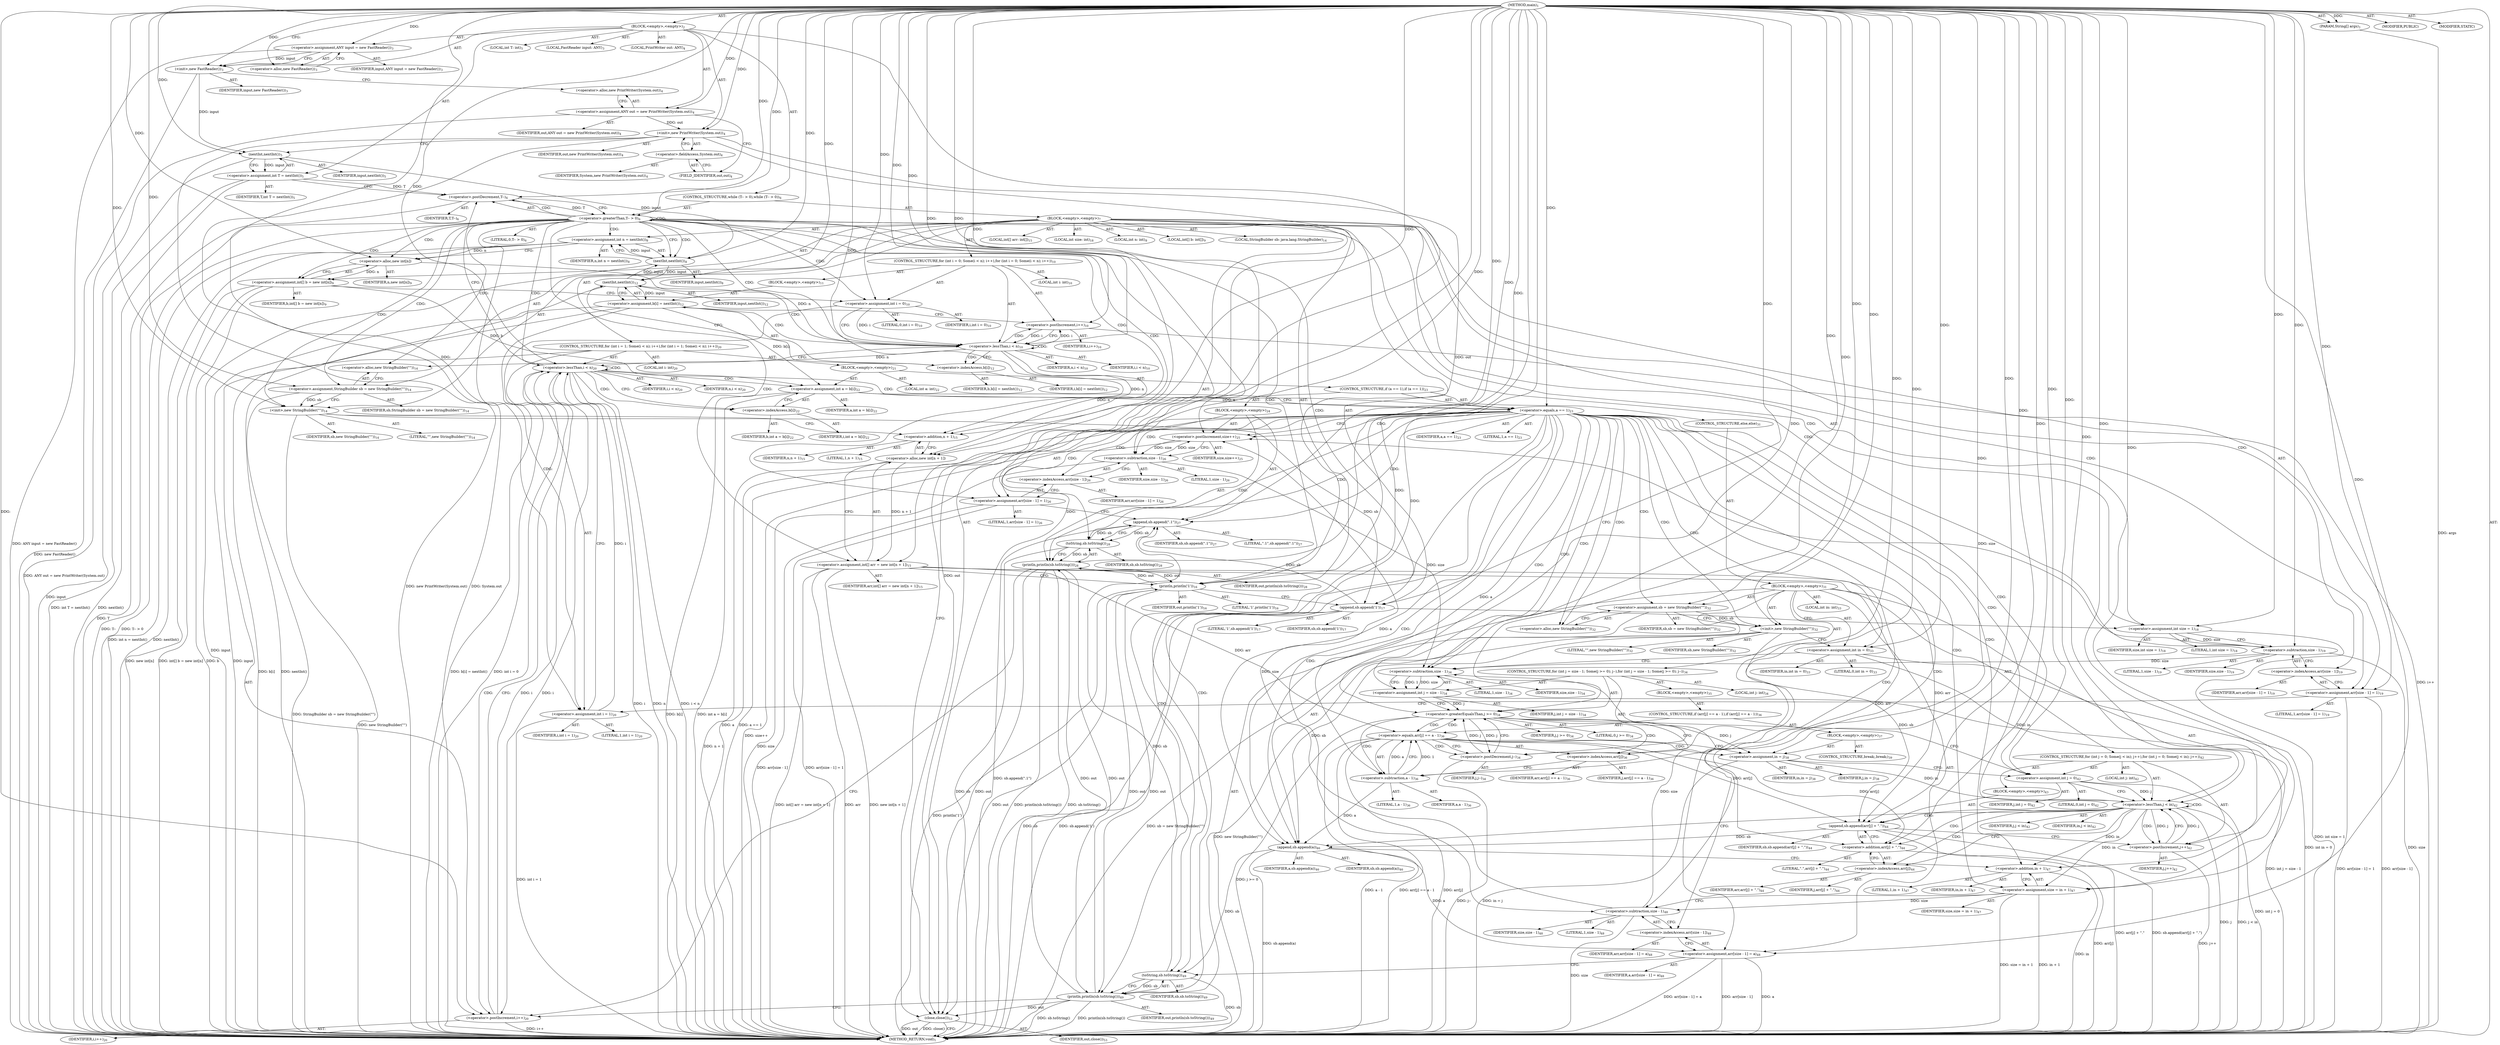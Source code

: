 digraph "main" {  
"24" [label = <(METHOD,main)<SUB>1</SUB>> ]
"25" [label = <(PARAM,String[] args)<SUB>1</SUB>> ]
"26" [label = <(BLOCK,&lt;empty&gt;,&lt;empty&gt;)<SUB>2</SUB>> ]
"4" [label = <(LOCAL,FastReader input: ANY)<SUB>3</SUB>> ]
"27" [label = <(&lt;operator&gt;.assignment,ANY input = new FastReader())<SUB>3</SUB>> ]
"28" [label = <(IDENTIFIER,input,ANY input = new FastReader())<SUB>3</SUB>> ]
"29" [label = <(&lt;operator&gt;.alloc,new FastReader())<SUB>3</SUB>> ]
"30" [label = <(&lt;init&gt;,new FastReader())<SUB>3</SUB>> ]
"3" [label = <(IDENTIFIER,input,new FastReader())<SUB>3</SUB>> ]
"6" [label = <(LOCAL,PrintWriter out: ANY)<SUB>4</SUB>> ]
"31" [label = <(&lt;operator&gt;.assignment,ANY out = new PrintWriter(System.out))<SUB>4</SUB>> ]
"32" [label = <(IDENTIFIER,out,ANY out = new PrintWriter(System.out))<SUB>4</SUB>> ]
"33" [label = <(&lt;operator&gt;.alloc,new PrintWriter(System.out))<SUB>4</SUB>> ]
"34" [label = <(&lt;init&gt;,new PrintWriter(System.out))<SUB>4</SUB>> ]
"5" [label = <(IDENTIFIER,out,new PrintWriter(System.out))<SUB>4</SUB>> ]
"35" [label = <(&lt;operator&gt;.fieldAccess,System.out)<SUB>4</SUB>> ]
"36" [label = <(IDENTIFIER,System,new PrintWriter(System.out))<SUB>4</SUB>> ]
"37" [label = <(FIELD_IDENTIFIER,out,out)<SUB>4</SUB>> ]
"38" [label = <(LOCAL,int T: int)<SUB>5</SUB>> ]
"39" [label = <(&lt;operator&gt;.assignment,int T = nextInt())<SUB>5</SUB>> ]
"40" [label = <(IDENTIFIER,T,int T = nextInt())<SUB>5</SUB>> ]
"41" [label = <(nextInt,nextInt())<SUB>5</SUB>> ]
"42" [label = <(IDENTIFIER,input,nextInt())<SUB>5</SUB>> ]
"43" [label = <(CONTROL_STRUCTURE,while (T-- &gt; 0),while (T-- &gt; 0))<SUB>6</SUB>> ]
"44" [label = <(&lt;operator&gt;.greaterThan,T-- &gt; 0)<SUB>6</SUB>> ]
"45" [label = <(&lt;operator&gt;.postDecrement,T--)<SUB>6</SUB>> ]
"46" [label = <(IDENTIFIER,T,T--)<SUB>6</SUB>> ]
"47" [label = <(LITERAL,0,T-- &gt; 0)<SUB>6</SUB>> ]
"48" [label = <(BLOCK,&lt;empty&gt;,&lt;empty&gt;)<SUB>7</SUB>> ]
"49" [label = <(LOCAL,int n: int)<SUB>8</SUB>> ]
"50" [label = <(&lt;operator&gt;.assignment,int n = nextInt())<SUB>8</SUB>> ]
"51" [label = <(IDENTIFIER,n,int n = nextInt())<SUB>8</SUB>> ]
"52" [label = <(nextInt,nextInt())<SUB>8</SUB>> ]
"53" [label = <(IDENTIFIER,input,nextInt())<SUB>8</SUB>> ]
"54" [label = <(LOCAL,int[] b: int[])<SUB>9</SUB>> ]
"55" [label = <(&lt;operator&gt;.assignment,int[] b = new int[n])<SUB>9</SUB>> ]
"56" [label = <(IDENTIFIER,b,int[] b = new int[n])<SUB>9</SUB>> ]
"57" [label = <(&lt;operator&gt;.alloc,new int[n])> ]
"58" [label = <(IDENTIFIER,n,new int[n])<SUB>9</SUB>> ]
"59" [label = <(CONTROL_STRUCTURE,for (int i = 0; Some(i &lt; n); i++),for (int i = 0; Some(i &lt; n); i++))<SUB>10</SUB>> ]
"60" [label = <(LOCAL,int i: int)<SUB>10</SUB>> ]
"61" [label = <(&lt;operator&gt;.assignment,int i = 0)<SUB>10</SUB>> ]
"62" [label = <(IDENTIFIER,i,int i = 0)<SUB>10</SUB>> ]
"63" [label = <(LITERAL,0,int i = 0)<SUB>10</SUB>> ]
"64" [label = <(&lt;operator&gt;.lessThan,i &lt; n)<SUB>10</SUB>> ]
"65" [label = <(IDENTIFIER,i,i &lt; n)<SUB>10</SUB>> ]
"66" [label = <(IDENTIFIER,n,i &lt; n)<SUB>10</SUB>> ]
"67" [label = <(&lt;operator&gt;.postIncrement,i++)<SUB>10</SUB>> ]
"68" [label = <(IDENTIFIER,i,i++)<SUB>10</SUB>> ]
"69" [label = <(BLOCK,&lt;empty&gt;,&lt;empty&gt;)<SUB>11</SUB>> ]
"70" [label = <(&lt;operator&gt;.assignment,b[i] = nextInt())<SUB>12</SUB>> ]
"71" [label = <(&lt;operator&gt;.indexAccess,b[i])<SUB>12</SUB>> ]
"72" [label = <(IDENTIFIER,b,b[i] = nextInt())<SUB>12</SUB>> ]
"73" [label = <(IDENTIFIER,i,b[i] = nextInt())<SUB>12</SUB>> ]
"74" [label = <(nextInt,nextInt())<SUB>12</SUB>> ]
"75" [label = <(IDENTIFIER,input,nextInt())<SUB>12</SUB>> ]
"8" [label = <(LOCAL,StringBuilder sb: java.lang.StringBuilder)<SUB>14</SUB>> ]
"76" [label = <(&lt;operator&gt;.assignment,StringBuilder sb = new StringBuilder(&quot;&quot;))<SUB>14</SUB>> ]
"77" [label = <(IDENTIFIER,sb,StringBuilder sb = new StringBuilder(&quot;&quot;))<SUB>14</SUB>> ]
"78" [label = <(&lt;operator&gt;.alloc,new StringBuilder(&quot;&quot;))<SUB>14</SUB>> ]
"79" [label = <(&lt;init&gt;,new StringBuilder(&quot;&quot;))<SUB>14</SUB>> ]
"7" [label = <(IDENTIFIER,sb,new StringBuilder(&quot;&quot;))<SUB>14</SUB>> ]
"80" [label = <(LITERAL,&quot;&quot;,new StringBuilder(&quot;&quot;))<SUB>14</SUB>> ]
"81" [label = <(LOCAL,int[] arr: int[])<SUB>15</SUB>> ]
"82" [label = <(&lt;operator&gt;.assignment,int[] arr = new int[n + 1])<SUB>15</SUB>> ]
"83" [label = <(IDENTIFIER,arr,int[] arr = new int[n + 1])<SUB>15</SUB>> ]
"84" [label = <(&lt;operator&gt;.alloc,new int[n + 1])> ]
"85" [label = <(&lt;operator&gt;.addition,n + 1)<SUB>15</SUB>> ]
"86" [label = <(IDENTIFIER,n,n + 1)<SUB>15</SUB>> ]
"87" [label = <(LITERAL,1,n + 1)<SUB>15</SUB>> ]
"88" [label = <(println,println('1'))<SUB>16</SUB>> ]
"89" [label = <(IDENTIFIER,out,println('1'))<SUB>16</SUB>> ]
"90" [label = <(LITERAL,'1',println('1'))<SUB>16</SUB>> ]
"91" [label = <(append,sb.append('1'))<SUB>17</SUB>> ]
"92" [label = <(IDENTIFIER,sb,sb.append('1'))<SUB>17</SUB>> ]
"93" [label = <(LITERAL,'1',sb.append('1'))<SUB>17</SUB>> ]
"94" [label = <(LOCAL,int size: int)<SUB>18</SUB>> ]
"95" [label = <(&lt;operator&gt;.assignment,int size = 1)<SUB>18</SUB>> ]
"96" [label = <(IDENTIFIER,size,int size = 1)<SUB>18</SUB>> ]
"97" [label = <(LITERAL,1,int size = 1)<SUB>18</SUB>> ]
"98" [label = <(&lt;operator&gt;.assignment,arr[size - 1] = 1)<SUB>19</SUB>> ]
"99" [label = <(&lt;operator&gt;.indexAccess,arr[size - 1])<SUB>19</SUB>> ]
"100" [label = <(IDENTIFIER,arr,arr[size - 1] = 1)<SUB>19</SUB>> ]
"101" [label = <(&lt;operator&gt;.subtraction,size - 1)<SUB>19</SUB>> ]
"102" [label = <(IDENTIFIER,size,size - 1)<SUB>19</SUB>> ]
"103" [label = <(LITERAL,1,size - 1)<SUB>19</SUB>> ]
"104" [label = <(LITERAL,1,arr[size - 1] = 1)<SUB>19</SUB>> ]
"105" [label = <(CONTROL_STRUCTURE,for (int i = 1; Some(i &lt; n); i++),for (int i = 1; Some(i &lt; n); i++))<SUB>20</SUB>> ]
"106" [label = <(LOCAL,int i: int)<SUB>20</SUB>> ]
"107" [label = <(&lt;operator&gt;.assignment,int i = 1)<SUB>20</SUB>> ]
"108" [label = <(IDENTIFIER,i,int i = 1)<SUB>20</SUB>> ]
"109" [label = <(LITERAL,1,int i = 1)<SUB>20</SUB>> ]
"110" [label = <(&lt;operator&gt;.lessThan,i &lt; n)<SUB>20</SUB>> ]
"111" [label = <(IDENTIFIER,i,i &lt; n)<SUB>20</SUB>> ]
"112" [label = <(IDENTIFIER,n,i &lt; n)<SUB>20</SUB>> ]
"113" [label = <(&lt;operator&gt;.postIncrement,i++)<SUB>20</SUB>> ]
"114" [label = <(IDENTIFIER,i,i++)<SUB>20</SUB>> ]
"115" [label = <(BLOCK,&lt;empty&gt;,&lt;empty&gt;)<SUB>21</SUB>> ]
"116" [label = <(LOCAL,int a: int)<SUB>22</SUB>> ]
"117" [label = <(&lt;operator&gt;.assignment,int a = b[i])<SUB>22</SUB>> ]
"118" [label = <(IDENTIFIER,a,int a = b[i])<SUB>22</SUB>> ]
"119" [label = <(&lt;operator&gt;.indexAccess,b[i])<SUB>22</SUB>> ]
"120" [label = <(IDENTIFIER,b,int a = b[i])<SUB>22</SUB>> ]
"121" [label = <(IDENTIFIER,i,int a = b[i])<SUB>22</SUB>> ]
"122" [label = <(CONTROL_STRUCTURE,if (a == 1),if (a == 1))<SUB>23</SUB>> ]
"123" [label = <(&lt;operator&gt;.equals,a == 1)<SUB>23</SUB>> ]
"124" [label = <(IDENTIFIER,a,a == 1)<SUB>23</SUB>> ]
"125" [label = <(LITERAL,1,a == 1)<SUB>23</SUB>> ]
"126" [label = <(BLOCK,&lt;empty&gt;,&lt;empty&gt;)<SUB>24</SUB>> ]
"127" [label = <(&lt;operator&gt;.postIncrement,size++)<SUB>25</SUB>> ]
"128" [label = <(IDENTIFIER,size,size++)<SUB>25</SUB>> ]
"129" [label = <(&lt;operator&gt;.assignment,arr[size - 1] = 1)<SUB>26</SUB>> ]
"130" [label = <(&lt;operator&gt;.indexAccess,arr[size - 1])<SUB>26</SUB>> ]
"131" [label = <(IDENTIFIER,arr,arr[size - 1] = 1)<SUB>26</SUB>> ]
"132" [label = <(&lt;operator&gt;.subtraction,size - 1)<SUB>26</SUB>> ]
"133" [label = <(IDENTIFIER,size,size - 1)<SUB>26</SUB>> ]
"134" [label = <(LITERAL,1,size - 1)<SUB>26</SUB>> ]
"135" [label = <(LITERAL,1,arr[size - 1] = 1)<SUB>26</SUB>> ]
"136" [label = <(append,sb.append(&quot;.1&quot;))<SUB>27</SUB>> ]
"137" [label = <(IDENTIFIER,sb,sb.append(&quot;.1&quot;))<SUB>27</SUB>> ]
"138" [label = <(LITERAL,&quot;.1&quot;,sb.append(&quot;.1&quot;))<SUB>27</SUB>> ]
"139" [label = <(println,println(sb.toString()))<SUB>28</SUB>> ]
"140" [label = <(IDENTIFIER,out,println(sb.toString()))<SUB>28</SUB>> ]
"141" [label = <(toString,sb.toString())<SUB>28</SUB>> ]
"142" [label = <(IDENTIFIER,sb,sb.toString())<SUB>28</SUB>> ]
"143" [label = <(CONTROL_STRUCTURE,else,else)<SUB>31</SUB>> ]
"144" [label = <(BLOCK,&lt;empty&gt;,&lt;empty&gt;)<SUB>31</SUB>> ]
"145" [label = <(&lt;operator&gt;.assignment,sb = new StringBuilder(&quot;&quot;))<SUB>32</SUB>> ]
"146" [label = <(IDENTIFIER,sb,sb = new StringBuilder(&quot;&quot;))<SUB>32</SUB>> ]
"147" [label = <(&lt;operator&gt;.alloc,new StringBuilder(&quot;&quot;))<SUB>32</SUB>> ]
"148" [label = <(&lt;init&gt;,new StringBuilder(&quot;&quot;))<SUB>32</SUB>> ]
"9" [label = <(IDENTIFIER,sb,new StringBuilder(&quot;&quot;))<SUB>32</SUB>> ]
"149" [label = <(LITERAL,&quot;&quot;,new StringBuilder(&quot;&quot;))<SUB>32</SUB>> ]
"150" [label = <(LOCAL,int in: int)<SUB>33</SUB>> ]
"151" [label = <(&lt;operator&gt;.assignment,int in = 0)<SUB>33</SUB>> ]
"152" [label = <(IDENTIFIER,in,int in = 0)<SUB>33</SUB>> ]
"153" [label = <(LITERAL,0,int in = 0)<SUB>33</SUB>> ]
"154" [label = <(CONTROL_STRUCTURE,for (int j = size - 1; Some(j &gt;= 0); j--),for (int j = size - 1; Some(j &gt;= 0); j--))<SUB>34</SUB>> ]
"155" [label = <(LOCAL,int j: int)<SUB>34</SUB>> ]
"156" [label = <(&lt;operator&gt;.assignment,int j = size - 1)<SUB>34</SUB>> ]
"157" [label = <(IDENTIFIER,j,int j = size - 1)<SUB>34</SUB>> ]
"158" [label = <(&lt;operator&gt;.subtraction,size - 1)<SUB>34</SUB>> ]
"159" [label = <(IDENTIFIER,size,size - 1)<SUB>34</SUB>> ]
"160" [label = <(LITERAL,1,size - 1)<SUB>34</SUB>> ]
"161" [label = <(&lt;operator&gt;.greaterEqualsThan,j &gt;= 0)<SUB>34</SUB>> ]
"162" [label = <(IDENTIFIER,j,j &gt;= 0)<SUB>34</SUB>> ]
"163" [label = <(LITERAL,0,j &gt;= 0)<SUB>34</SUB>> ]
"164" [label = <(&lt;operator&gt;.postDecrement,j--)<SUB>34</SUB>> ]
"165" [label = <(IDENTIFIER,j,j--)<SUB>34</SUB>> ]
"166" [label = <(BLOCK,&lt;empty&gt;,&lt;empty&gt;)<SUB>35</SUB>> ]
"167" [label = <(CONTROL_STRUCTURE,if (arr[j] == a - 1),if (arr[j] == a - 1))<SUB>36</SUB>> ]
"168" [label = <(&lt;operator&gt;.equals,arr[j] == a - 1)<SUB>36</SUB>> ]
"169" [label = <(&lt;operator&gt;.indexAccess,arr[j])<SUB>36</SUB>> ]
"170" [label = <(IDENTIFIER,arr,arr[j] == a - 1)<SUB>36</SUB>> ]
"171" [label = <(IDENTIFIER,j,arr[j] == a - 1)<SUB>36</SUB>> ]
"172" [label = <(&lt;operator&gt;.subtraction,a - 1)<SUB>36</SUB>> ]
"173" [label = <(IDENTIFIER,a,a - 1)<SUB>36</SUB>> ]
"174" [label = <(LITERAL,1,a - 1)<SUB>36</SUB>> ]
"175" [label = <(BLOCK,&lt;empty&gt;,&lt;empty&gt;)<SUB>37</SUB>> ]
"176" [label = <(&lt;operator&gt;.assignment,in = j)<SUB>38</SUB>> ]
"177" [label = <(IDENTIFIER,in,in = j)<SUB>38</SUB>> ]
"178" [label = <(IDENTIFIER,j,in = j)<SUB>38</SUB>> ]
"179" [label = <(CONTROL_STRUCTURE,break;,break;)<SUB>39</SUB>> ]
"180" [label = <(CONTROL_STRUCTURE,for (int j = 0; Some(j &lt; in); j++),for (int j = 0; Some(j &lt; in); j++))<SUB>42</SUB>> ]
"181" [label = <(LOCAL,int j: int)<SUB>42</SUB>> ]
"182" [label = <(&lt;operator&gt;.assignment,int j = 0)<SUB>42</SUB>> ]
"183" [label = <(IDENTIFIER,j,int j = 0)<SUB>42</SUB>> ]
"184" [label = <(LITERAL,0,int j = 0)<SUB>42</SUB>> ]
"185" [label = <(&lt;operator&gt;.lessThan,j &lt; in)<SUB>42</SUB>> ]
"186" [label = <(IDENTIFIER,j,j &lt; in)<SUB>42</SUB>> ]
"187" [label = <(IDENTIFIER,in,j &lt; in)<SUB>42</SUB>> ]
"188" [label = <(&lt;operator&gt;.postIncrement,j++)<SUB>42</SUB>> ]
"189" [label = <(IDENTIFIER,j,j++)<SUB>42</SUB>> ]
"190" [label = <(BLOCK,&lt;empty&gt;,&lt;empty&gt;)<SUB>43</SUB>> ]
"191" [label = <(append,sb.append(arr[j] + &quot;.&quot;))<SUB>44</SUB>> ]
"192" [label = <(IDENTIFIER,sb,sb.append(arr[j] + &quot;.&quot;))<SUB>44</SUB>> ]
"193" [label = <(&lt;operator&gt;.addition,arr[j] + &quot;.&quot;)<SUB>44</SUB>> ]
"194" [label = <(&lt;operator&gt;.indexAccess,arr[j])<SUB>44</SUB>> ]
"195" [label = <(IDENTIFIER,arr,arr[j] + &quot;.&quot;)<SUB>44</SUB>> ]
"196" [label = <(IDENTIFIER,j,arr[j] + &quot;.&quot;)<SUB>44</SUB>> ]
"197" [label = <(LITERAL,&quot;.&quot;,arr[j] + &quot;.&quot;)<SUB>44</SUB>> ]
"198" [label = <(append,sb.append(a))<SUB>46</SUB>> ]
"199" [label = <(IDENTIFIER,sb,sb.append(a))<SUB>46</SUB>> ]
"200" [label = <(IDENTIFIER,a,sb.append(a))<SUB>46</SUB>> ]
"201" [label = <(&lt;operator&gt;.assignment,size = in + 1)<SUB>47</SUB>> ]
"202" [label = <(IDENTIFIER,size,size = in + 1)<SUB>47</SUB>> ]
"203" [label = <(&lt;operator&gt;.addition,in + 1)<SUB>47</SUB>> ]
"204" [label = <(IDENTIFIER,in,in + 1)<SUB>47</SUB>> ]
"205" [label = <(LITERAL,1,in + 1)<SUB>47</SUB>> ]
"206" [label = <(&lt;operator&gt;.assignment,arr[size - 1] = a)<SUB>48</SUB>> ]
"207" [label = <(&lt;operator&gt;.indexAccess,arr[size - 1])<SUB>48</SUB>> ]
"208" [label = <(IDENTIFIER,arr,arr[size - 1] = a)<SUB>48</SUB>> ]
"209" [label = <(&lt;operator&gt;.subtraction,size - 1)<SUB>48</SUB>> ]
"210" [label = <(IDENTIFIER,size,size - 1)<SUB>48</SUB>> ]
"211" [label = <(LITERAL,1,size - 1)<SUB>48</SUB>> ]
"212" [label = <(IDENTIFIER,a,arr[size - 1] = a)<SUB>48</SUB>> ]
"213" [label = <(println,println(sb.toString()))<SUB>49</SUB>> ]
"214" [label = <(IDENTIFIER,out,println(sb.toString()))<SUB>49</SUB>> ]
"215" [label = <(toString,sb.toString())<SUB>49</SUB>> ]
"216" [label = <(IDENTIFIER,sb,sb.toString())<SUB>49</SUB>> ]
"217" [label = <(close,close())<SUB>53</SUB>> ]
"218" [label = <(IDENTIFIER,out,close())<SUB>53</SUB>> ]
"219" [label = <(MODIFIER,PUBLIC)> ]
"220" [label = <(MODIFIER,STATIC)> ]
"221" [label = <(METHOD_RETURN,void)<SUB>1</SUB>> ]
  "24" -> "25"  [ label = "AST: "] 
  "24" -> "26"  [ label = "AST: "] 
  "24" -> "219"  [ label = "AST: "] 
  "24" -> "220"  [ label = "AST: "] 
  "24" -> "221"  [ label = "AST: "] 
  "26" -> "4"  [ label = "AST: "] 
  "26" -> "27"  [ label = "AST: "] 
  "26" -> "30"  [ label = "AST: "] 
  "26" -> "6"  [ label = "AST: "] 
  "26" -> "31"  [ label = "AST: "] 
  "26" -> "34"  [ label = "AST: "] 
  "26" -> "38"  [ label = "AST: "] 
  "26" -> "39"  [ label = "AST: "] 
  "26" -> "43"  [ label = "AST: "] 
  "26" -> "217"  [ label = "AST: "] 
  "27" -> "28"  [ label = "AST: "] 
  "27" -> "29"  [ label = "AST: "] 
  "30" -> "3"  [ label = "AST: "] 
  "31" -> "32"  [ label = "AST: "] 
  "31" -> "33"  [ label = "AST: "] 
  "34" -> "5"  [ label = "AST: "] 
  "34" -> "35"  [ label = "AST: "] 
  "35" -> "36"  [ label = "AST: "] 
  "35" -> "37"  [ label = "AST: "] 
  "39" -> "40"  [ label = "AST: "] 
  "39" -> "41"  [ label = "AST: "] 
  "41" -> "42"  [ label = "AST: "] 
  "43" -> "44"  [ label = "AST: "] 
  "43" -> "48"  [ label = "AST: "] 
  "44" -> "45"  [ label = "AST: "] 
  "44" -> "47"  [ label = "AST: "] 
  "45" -> "46"  [ label = "AST: "] 
  "48" -> "49"  [ label = "AST: "] 
  "48" -> "50"  [ label = "AST: "] 
  "48" -> "54"  [ label = "AST: "] 
  "48" -> "55"  [ label = "AST: "] 
  "48" -> "59"  [ label = "AST: "] 
  "48" -> "8"  [ label = "AST: "] 
  "48" -> "76"  [ label = "AST: "] 
  "48" -> "79"  [ label = "AST: "] 
  "48" -> "81"  [ label = "AST: "] 
  "48" -> "82"  [ label = "AST: "] 
  "48" -> "88"  [ label = "AST: "] 
  "48" -> "91"  [ label = "AST: "] 
  "48" -> "94"  [ label = "AST: "] 
  "48" -> "95"  [ label = "AST: "] 
  "48" -> "98"  [ label = "AST: "] 
  "48" -> "105"  [ label = "AST: "] 
  "50" -> "51"  [ label = "AST: "] 
  "50" -> "52"  [ label = "AST: "] 
  "52" -> "53"  [ label = "AST: "] 
  "55" -> "56"  [ label = "AST: "] 
  "55" -> "57"  [ label = "AST: "] 
  "57" -> "58"  [ label = "AST: "] 
  "59" -> "60"  [ label = "AST: "] 
  "59" -> "61"  [ label = "AST: "] 
  "59" -> "64"  [ label = "AST: "] 
  "59" -> "67"  [ label = "AST: "] 
  "59" -> "69"  [ label = "AST: "] 
  "61" -> "62"  [ label = "AST: "] 
  "61" -> "63"  [ label = "AST: "] 
  "64" -> "65"  [ label = "AST: "] 
  "64" -> "66"  [ label = "AST: "] 
  "67" -> "68"  [ label = "AST: "] 
  "69" -> "70"  [ label = "AST: "] 
  "70" -> "71"  [ label = "AST: "] 
  "70" -> "74"  [ label = "AST: "] 
  "71" -> "72"  [ label = "AST: "] 
  "71" -> "73"  [ label = "AST: "] 
  "74" -> "75"  [ label = "AST: "] 
  "76" -> "77"  [ label = "AST: "] 
  "76" -> "78"  [ label = "AST: "] 
  "79" -> "7"  [ label = "AST: "] 
  "79" -> "80"  [ label = "AST: "] 
  "82" -> "83"  [ label = "AST: "] 
  "82" -> "84"  [ label = "AST: "] 
  "84" -> "85"  [ label = "AST: "] 
  "85" -> "86"  [ label = "AST: "] 
  "85" -> "87"  [ label = "AST: "] 
  "88" -> "89"  [ label = "AST: "] 
  "88" -> "90"  [ label = "AST: "] 
  "91" -> "92"  [ label = "AST: "] 
  "91" -> "93"  [ label = "AST: "] 
  "95" -> "96"  [ label = "AST: "] 
  "95" -> "97"  [ label = "AST: "] 
  "98" -> "99"  [ label = "AST: "] 
  "98" -> "104"  [ label = "AST: "] 
  "99" -> "100"  [ label = "AST: "] 
  "99" -> "101"  [ label = "AST: "] 
  "101" -> "102"  [ label = "AST: "] 
  "101" -> "103"  [ label = "AST: "] 
  "105" -> "106"  [ label = "AST: "] 
  "105" -> "107"  [ label = "AST: "] 
  "105" -> "110"  [ label = "AST: "] 
  "105" -> "113"  [ label = "AST: "] 
  "105" -> "115"  [ label = "AST: "] 
  "107" -> "108"  [ label = "AST: "] 
  "107" -> "109"  [ label = "AST: "] 
  "110" -> "111"  [ label = "AST: "] 
  "110" -> "112"  [ label = "AST: "] 
  "113" -> "114"  [ label = "AST: "] 
  "115" -> "116"  [ label = "AST: "] 
  "115" -> "117"  [ label = "AST: "] 
  "115" -> "122"  [ label = "AST: "] 
  "117" -> "118"  [ label = "AST: "] 
  "117" -> "119"  [ label = "AST: "] 
  "119" -> "120"  [ label = "AST: "] 
  "119" -> "121"  [ label = "AST: "] 
  "122" -> "123"  [ label = "AST: "] 
  "122" -> "126"  [ label = "AST: "] 
  "122" -> "143"  [ label = "AST: "] 
  "123" -> "124"  [ label = "AST: "] 
  "123" -> "125"  [ label = "AST: "] 
  "126" -> "127"  [ label = "AST: "] 
  "126" -> "129"  [ label = "AST: "] 
  "126" -> "136"  [ label = "AST: "] 
  "126" -> "139"  [ label = "AST: "] 
  "127" -> "128"  [ label = "AST: "] 
  "129" -> "130"  [ label = "AST: "] 
  "129" -> "135"  [ label = "AST: "] 
  "130" -> "131"  [ label = "AST: "] 
  "130" -> "132"  [ label = "AST: "] 
  "132" -> "133"  [ label = "AST: "] 
  "132" -> "134"  [ label = "AST: "] 
  "136" -> "137"  [ label = "AST: "] 
  "136" -> "138"  [ label = "AST: "] 
  "139" -> "140"  [ label = "AST: "] 
  "139" -> "141"  [ label = "AST: "] 
  "141" -> "142"  [ label = "AST: "] 
  "143" -> "144"  [ label = "AST: "] 
  "144" -> "145"  [ label = "AST: "] 
  "144" -> "148"  [ label = "AST: "] 
  "144" -> "150"  [ label = "AST: "] 
  "144" -> "151"  [ label = "AST: "] 
  "144" -> "154"  [ label = "AST: "] 
  "144" -> "180"  [ label = "AST: "] 
  "144" -> "198"  [ label = "AST: "] 
  "144" -> "201"  [ label = "AST: "] 
  "144" -> "206"  [ label = "AST: "] 
  "144" -> "213"  [ label = "AST: "] 
  "145" -> "146"  [ label = "AST: "] 
  "145" -> "147"  [ label = "AST: "] 
  "148" -> "9"  [ label = "AST: "] 
  "148" -> "149"  [ label = "AST: "] 
  "151" -> "152"  [ label = "AST: "] 
  "151" -> "153"  [ label = "AST: "] 
  "154" -> "155"  [ label = "AST: "] 
  "154" -> "156"  [ label = "AST: "] 
  "154" -> "161"  [ label = "AST: "] 
  "154" -> "164"  [ label = "AST: "] 
  "154" -> "166"  [ label = "AST: "] 
  "156" -> "157"  [ label = "AST: "] 
  "156" -> "158"  [ label = "AST: "] 
  "158" -> "159"  [ label = "AST: "] 
  "158" -> "160"  [ label = "AST: "] 
  "161" -> "162"  [ label = "AST: "] 
  "161" -> "163"  [ label = "AST: "] 
  "164" -> "165"  [ label = "AST: "] 
  "166" -> "167"  [ label = "AST: "] 
  "167" -> "168"  [ label = "AST: "] 
  "167" -> "175"  [ label = "AST: "] 
  "168" -> "169"  [ label = "AST: "] 
  "168" -> "172"  [ label = "AST: "] 
  "169" -> "170"  [ label = "AST: "] 
  "169" -> "171"  [ label = "AST: "] 
  "172" -> "173"  [ label = "AST: "] 
  "172" -> "174"  [ label = "AST: "] 
  "175" -> "176"  [ label = "AST: "] 
  "175" -> "179"  [ label = "AST: "] 
  "176" -> "177"  [ label = "AST: "] 
  "176" -> "178"  [ label = "AST: "] 
  "180" -> "181"  [ label = "AST: "] 
  "180" -> "182"  [ label = "AST: "] 
  "180" -> "185"  [ label = "AST: "] 
  "180" -> "188"  [ label = "AST: "] 
  "180" -> "190"  [ label = "AST: "] 
  "182" -> "183"  [ label = "AST: "] 
  "182" -> "184"  [ label = "AST: "] 
  "185" -> "186"  [ label = "AST: "] 
  "185" -> "187"  [ label = "AST: "] 
  "188" -> "189"  [ label = "AST: "] 
  "190" -> "191"  [ label = "AST: "] 
  "191" -> "192"  [ label = "AST: "] 
  "191" -> "193"  [ label = "AST: "] 
  "193" -> "194"  [ label = "AST: "] 
  "193" -> "197"  [ label = "AST: "] 
  "194" -> "195"  [ label = "AST: "] 
  "194" -> "196"  [ label = "AST: "] 
  "198" -> "199"  [ label = "AST: "] 
  "198" -> "200"  [ label = "AST: "] 
  "201" -> "202"  [ label = "AST: "] 
  "201" -> "203"  [ label = "AST: "] 
  "203" -> "204"  [ label = "AST: "] 
  "203" -> "205"  [ label = "AST: "] 
  "206" -> "207"  [ label = "AST: "] 
  "206" -> "212"  [ label = "AST: "] 
  "207" -> "208"  [ label = "AST: "] 
  "207" -> "209"  [ label = "AST: "] 
  "209" -> "210"  [ label = "AST: "] 
  "209" -> "211"  [ label = "AST: "] 
  "213" -> "214"  [ label = "AST: "] 
  "213" -> "215"  [ label = "AST: "] 
  "215" -> "216"  [ label = "AST: "] 
  "217" -> "218"  [ label = "AST: "] 
  "27" -> "30"  [ label = "CFG: "] 
  "30" -> "33"  [ label = "CFG: "] 
  "31" -> "37"  [ label = "CFG: "] 
  "34" -> "41"  [ label = "CFG: "] 
  "39" -> "45"  [ label = "CFG: "] 
  "217" -> "221"  [ label = "CFG: "] 
  "29" -> "27"  [ label = "CFG: "] 
  "33" -> "31"  [ label = "CFG: "] 
  "35" -> "34"  [ label = "CFG: "] 
  "41" -> "39"  [ label = "CFG: "] 
  "44" -> "52"  [ label = "CFG: "] 
  "44" -> "217"  [ label = "CFG: "] 
  "37" -> "35"  [ label = "CFG: "] 
  "45" -> "44"  [ label = "CFG: "] 
  "50" -> "57"  [ label = "CFG: "] 
  "55" -> "61"  [ label = "CFG: "] 
  "76" -> "79"  [ label = "CFG: "] 
  "79" -> "85"  [ label = "CFG: "] 
  "82" -> "88"  [ label = "CFG: "] 
  "88" -> "91"  [ label = "CFG: "] 
  "91" -> "95"  [ label = "CFG: "] 
  "95" -> "101"  [ label = "CFG: "] 
  "98" -> "107"  [ label = "CFG: "] 
  "52" -> "50"  [ label = "CFG: "] 
  "57" -> "55"  [ label = "CFG: "] 
  "61" -> "64"  [ label = "CFG: "] 
  "64" -> "71"  [ label = "CFG: "] 
  "64" -> "78"  [ label = "CFG: "] 
  "67" -> "64"  [ label = "CFG: "] 
  "78" -> "76"  [ label = "CFG: "] 
  "84" -> "82"  [ label = "CFG: "] 
  "99" -> "98"  [ label = "CFG: "] 
  "107" -> "110"  [ label = "CFG: "] 
  "110" -> "45"  [ label = "CFG: "] 
  "110" -> "119"  [ label = "CFG: "] 
  "113" -> "110"  [ label = "CFG: "] 
  "70" -> "67"  [ label = "CFG: "] 
  "85" -> "84"  [ label = "CFG: "] 
  "101" -> "99"  [ label = "CFG: "] 
  "117" -> "123"  [ label = "CFG: "] 
  "71" -> "74"  [ label = "CFG: "] 
  "74" -> "70"  [ label = "CFG: "] 
  "119" -> "117"  [ label = "CFG: "] 
  "123" -> "127"  [ label = "CFG: "] 
  "123" -> "147"  [ label = "CFG: "] 
  "127" -> "132"  [ label = "CFG: "] 
  "129" -> "136"  [ label = "CFG: "] 
  "136" -> "141"  [ label = "CFG: "] 
  "139" -> "113"  [ label = "CFG: "] 
  "130" -> "129"  [ label = "CFG: "] 
  "141" -> "139"  [ label = "CFG: "] 
  "145" -> "148"  [ label = "CFG: "] 
  "148" -> "151"  [ label = "CFG: "] 
  "151" -> "158"  [ label = "CFG: "] 
  "198" -> "203"  [ label = "CFG: "] 
  "201" -> "209"  [ label = "CFG: "] 
  "206" -> "215"  [ label = "CFG: "] 
  "213" -> "113"  [ label = "CFG: "] 
  "132" -> "130"  [ label = "CFG: "] 
  "147" -> "145"  [ label = "CFG: "] 
  "156" -> "161"  [ label = "CFG: "] 
  "161" -> "169"  [ label = "CFG: "] 
  "161" -> "182"  [ label = "CFG: "] 
  "164" -> "161"  [ label = "CFG: "] 
  "182" -> "185"  [ label = "CFG: "] 
  "185" -> "194"  [ label = "CFG: "] 
  "185" -> "198"  [ label = "CFG: "] 
  "188" -> "185"  [ label = "CFG: "] 
  "203" -> "201"  [ label = "CFG: "] 
  "207" -> "206"  [ label = "CFG: "] 
  "215" -> "213"  [ label = "CFG: "] 
  "158" -> "156"  [ label = "CFG: "] 
  "191" -> "188"  [ label = "CFG: "] 
  "209" -> "207"  [ label = "CFG: "] 
  "168" -> "176"  [ label = "CFG: "] 
  "168" -> "164"  [ label = "CFG: "] 
  "193" -> "191"  [ label = "CFG: "] 
  "169" -> "172"  [ label = "CFG: "] 
  "172" -> "168"  [ label = "CFG: "] 
  "176" -> "182"  [ label = "CFG: "] 
  "194" -> "193"  [ label = "CFG: "] 
  "24" -> "29"  [ label = "CFG: "] 
  "25" -> "221"  [ label = "DDG: args"] 
  "27" -> "221"  [ label = "DDG: ANY input = new FastReader()"] 
  "30" -> "221"  [ label = "DDG: new FastReader()"] 
  "31" -> "221"  [ label = "DDG: ANY out = new PrintWriter(System.out)"] 
  "34" -> "221"  [ label = "DDG: System.out"] 
  "34" -> "221"  [ label = "DDG: new PrintWriter(System.out)"] 
  "41" -> "221"  [ label = "DDG: input"] 
  "39" -> "221"  [ label = "DDG: nextInt()"] 
  "39" -> "221"  [ label = "DDG: int T = nextInt()"] 
  "45" -> "221"  [ label = "DDG: T"] 
  "44" -> "221"  [ label = "DDG: T--"] 
  "44" -> "221"  [ label = "DDG: T-- &gt; 0"] 
  "217" -> "221"  [ label = "DDG: out"] 
  "217" -> "221"  [ label = "DDG: close()"] 
  "52" -> "221"  [ label = "DDG: input"] 
  "50" -> "221"  [ label = "DDG: nextInt()"] 
  "50" -> "221"  [ label = "DDG: int n = nextInt()"] 
  "55" -> "221"  [ label = "DDG: b"] 
  "55" -> "221"  [ label = "DDG: new int[n]"] 
  "55" -> "221"  [ label = "DDG: int[] b = new int[n]"] 
  "61" -> "221"  [ label = "DDG: int i = 0"] 
  "76" -> "221"  [ label = "DDG: StringBuilder sb = new StringBuilder(&quot;&quot;)"] 
  "79" -> "221"  [ label = "DDG: new StringBuilder(&quot;&quot;)"] 
  "82" -> "221"  [ label = "DDG: arr"] 
  "84" -> "221"  [ label = "DDG: n + 1"] 
  "82" -> "221"  [ label = "DDG: new int[n + 1]"] 
  "82" -> "221"  [ label = "DDG: int[] arr = new int[n + 1]"] 
  "88" -> "221"  [ label = "DDG: println('1')"] 
  "91" -> "221"  [ label = "DDG: sb"] 
  "91" -> "221"  [ label = "DDG: sb.append('1')"] 
  "95" -> "221"  [ label = "DDG: int size = 1"] 
  "101" -> "221"  [ label = "DDG: size"] 
  "98" -> "221"  [ label = "DDG: arr[size - 1]"] 
  "98" -> "221"  [ label = "DDG: arr[size - 1] = 1"] 
  "107" -> "221"  [ label = "DDG: int i = 1"] 
  "110" -> "221"  [ label = "DDG: i"] 
  "110" -> "221"  [ label = "DDG: n"] 
  "110" -> "221"  [ label = "DDG: i &lt; n"] 
  "117" -> "221"  [ label = "DDG: b[i]"] 
  "117" -> "221"  [ label = "DDG: int a = b[i]"] 
  "123" -> "221"  [ label = "DDG: a"] 
  "123" -> "221"  [ label = "DDG: a == 1"] 
  "145" -> "221"  [ label = "DDG: sb = new StringBuilder(&quot;&quot;)"] 
  "148" -> "221"  [ label = "DDG: new StringBuilder(&quot;&quot;)"] 
  "151" -> "221"  [ label = "DDG: int in = 0"] 
  "156" -> "221"  [ label = "DDG: int j = size - 1"] 
  "161" -> "221"  [ label = "DDG: j &gt;= 0"] 
  "168" -> "221"  [ label = "DDG: arr[j]"] 
  "168" -> "221"  [ label = "DDG: a - 1"] 
  "168" -> "221"  [ label = "DDG: arr[j] == a - 1"] 
  "164" -> "221"  [ label = "DDG: j--"] 
  "176" -> "221"  [ label = "DDG: in = j"] 
  "182" -> "221"  [ label = "DDG: int j = 0"] 
  "185" -> "221"  [ label = "DDG: j"] 
  "185" -> "221"  [ label = "DDG: j &lt; in"] 
  "198" -> "221"  [ label = "DDG: sb.append(a)"] 
  "203" -> "221"  [ label = "DDG: in"] 
  "201" -> "221"  [ label = "DDG: in + 1"] 
  "201" -> "221"  [ label = "DDG: size = in + 1"] 
  "209" -> "221"  [ label = "DDG: size"] 
  "206" -> "221"  [ label = "DDG: arr[size - 1]"] 
  "206" -> "221"  [ label = "DDG: a"] 
  "206" -> "221"  [ label = "DDG: arr[size - 1] = a"] 
  "215" -> "221"  [ label = "DDG: sb"] 
  "213" -> "221"  [ label = "DDG: sb.toString()"] 
  "213" -> "221"  [ label = "DDG: println(sb.toString())"] 
  "193" -> "221"  [ label = "DDG: arr[j]"] 
  "191" -> "221"  [ label = "DDG: arr[j] + &quot;.&quot;"] 
  "191" -> "221"  [ label = "DDG: sb.append(arr[j] + &quot;.&quot;)"] 
  "188" -> "221"  [ label = "DDG: j++"] 
  "127" -> "221"  [ label = "DDG: size++"] 
  "132" -> "221"  [ label = "DDG: size"] 
  "129" -> "221"  [ label = "DDG: arr[size - 1]"] 
  "129" -> "221"  [ label = "DDG: arr[size - 1] = 1"] 
  "136" -> "221"  [ label = "DDG: sb.append(&quot;.1&quot;)"] 
  "141" -> "221"  [ label = "DDG: sb"] 
  "139" -> "221"  [ label = "DDG: sb.toString()"] 
  "139" -> "221"  [ label = "DDG: println(sb.toString())"] 
  "113" -> "221"  [ label = "DDG: i++"] 
  "70" -> "221"  [ label = "DDG: b[i]"] 
  "74" -> "221"  [ label = "DDG: input"] 
  "70" -> "221"  [ label = "DDG: nextInt()"] 
  "70" -> "221"  [ label = "DDG: b[i] = nextInt()"] 
  "67" -> "221"  [ label = "DDG: i++"] 
  "24" -> "25"  [ label = "DDG: "] 
  "24" -> "27"  [ label = "DDG: "] 
  "24" -> "31"  [ label = "DDG: "] 
  "41" -> "39"  [ label = "DDG: input"] 
  "27" -> "30"  [ label = "DDG: input"] 
  "24" -> "30"  [ label = "DDG: "] 
  "31" -> "34"  [ label = "DDG: out"] 
  "24" -> "34"  [ label = "DDG: "] 
  "34" -> "217"  [ label = "DDG: out"] 
  "88" -> "217"  [ label = "DDG: out"] 
  "213" -> "217"  [ label = "DDG: out"] 
  "139" -> "217"  [ label = "DDG: out"] 
  "24" -> "217"  [ label = "DDG: "] 
  "30" -> "41"  [ label = "DDG: input"] 
  "24" -> "41"  [ label = "DDG: "] 
  "45" -> "44"  [ label = "DDG: T"] 
  "24" -> "44"  [ label = "DDG: "] 
  "52" -> "50"  [ label = "DDG: input"] 
  "57" -> "55"  [ label = "DDG: n"] 
  "24" -> "76"  [ label = "DDG: "] 
  "84" -> "82"  [ label = "DDG: n + 1"] 
  "24" -> "95"  [ label = "DDG: "] 
  "24" -> "98"  [ label = "DDG: "] 
  "39" -> "45"  [ label = "DDG: T"] 
  "24" -> "45"  [ label = "DDG: "] 
  "24" -> "61"  [ label = "DDG: "] 
  "76" -> "79"  [ label = "DDG: sb"] 
  "24" -> "79"  [ label = "DDG: "] 
  "34" -> "88"  [ label = "DDG: out"] 
  "213" -> "88"  [ label = "DDG: out"] 
  "139" -> "88"  [ label = "DDG: out"] 
  "24" -> "88"  [ label = "DDG: "] 
  "79" -> "91"  [ label = "DDG: sb"] 
  "24" -> "91"  [ label = "DDG: "] 
  "24" -> "107"  [ label = "DDG: "] 
  "41" -> "52"  [ label = "DDG: input"] 
  "74" -> "52"  [ label = "DDG: input"] 
  "24" -> "52"  [ label = "DDG: "] 
  "50" -> "57"  [ label = "DDG: n"] 
  "24" -> "57"  [ label = "DDG: "] 
  "61" -> "64"  [ label = "DDG: i"] 
  "67" -> "64"  [ label = "DDG: i"] 
  "24" -> "64"  [ label = "DDG: "] 
  "57" -> "64"  [ label = "DDG: n"] 
  "64" -> "67"  [ label = "DDG: i"] 
  "24" -> "67"  [ label = "DDG: "] 
  "74" -> "70"  [ label = "DDG: input"] 
  "64" -> "84"  [ label = "DDG: n"] 
  "24" -> "84"  [ label = "DDG: "] 
  "107" -> "110"  [ label = "DDG: i"] 
  "113" -> "110"  [ label = "DDG: i"] 
  "24" -> "110"  [ label = "DDG: "] 
  "64" -> "110"  [ label = "DDG: n"] 
  "110" -> "113"  [ label = "DDG: i"] 
  "24" -> "113"  [ label = "DDG: "] 
  "55" -> "117"  [ label = "DDG: b"] 
  "70" -> "117"  [ label = "DDG: b[i]"] 
  "64" -> "85"  [ label = "DDG: n"] 
  "24" -> "85"  [ label = "DDG: "] 
  "95" -> "101"  [ label = "DDG: size"] 
  "24" -> "101"  [ label = "DDG: "] 
  "52" -> "74"  [ label = "DDG: input"] 
  "24" -> "74"  [ label = "DDG: "] 
  "117" -> "123"  [ label = "DDG: a"] 
  "24" -> "123"  [ label = "DDG: "] 
  "24" -> "129"  [ label = "DDG: "] 
  "101" -> "127"  [ label = "DDG: size"] 
  "209" -> "127"  [ label = "DDG: size"] 
  "132" -> "127"  [ label = "DDG: size"] 
  "24" -> "127"  [ label = "DDG: "] 
  "91" -> "136"  [ label = "DDG: sb"] 
  "215" -> "136"  [ label = "DDG: sb"] 
  "141" -> "136"  [ label = "DDG: sb"] 
  "24" -> "136"  [ label = "DDG: "] 
  "88" -> "139"  [ label = "DDG: out"] 
  "213" -> "139"  [ label = "DDG: out"] 
  "24" -> "139"  [ label = "DDG: "] 
  "141" -> "139"  [ label = "DDG: sb"] 
  "24" -> "145"  [ label = "DDG: "] 
  "24" -> "151"  [ label = "DDG: "] 
  "185" -> "201"  [ label = "DDG: in"] 
  "24" -> "201"  [ label = "DDG: "] 
  "198" -> "206"  [ label = "DDG: a"] 
  "24" -> "206"  [ label = "DDG: "] 
  "136" -> "141"  [ label = "DDG: sb"] 
  "24" -> "141"  [ label = "DDG: "] 
  "145" -> "148"  [ label = "DDG: sb"] 
  "24" -> "148"  [ label = "DDG: "] 
  "158" -> "156"  [ label = "DDG: size"] 
  "158" -> "156"  [ label = "DDG: 1"] 
  "24" -> "182"  [ label = "DDG: "] 
  "148" -> "198"  [ label = "DDG: sb"] 
  "191" -> "198"  [ label = "DDG: sb"] 
  "24" -> "198"  [ label = "DDG: "] 
  "123" -> "198"  [ label = "DDG: a"] 
  "172" -> "198"  [ label = "DDG: a"] 
  "88" -> "213"  [ label = "DDG: out"] 
  "139" -> "213"  [ label = "DDG: out"] 
  "24" -> "213"  [ label = "DDG: "] 
  "215" -> "213"  [ label = "DDG: sb"] 
  "127" -> "132"  [ label = "DDG: size"] 
  "24" -> "132"  [ label = "DDG: "] 
  "156" -> "161"  [ label = "DDG: j"] 
  "164" -> "161"  [ label = "DDG: j"] 
  "24" -> "161"  [ label = "DDG: "] 
  "161" -> "164"  [ label = "DDG: j"] 
  "24" -> "164"  [ label = "DDG: "] 
  "182" -> "185"  [ label = "DDG: j"] 
  "188" -> "185"  [ label = "DDG: j"] 
  "24" -> "185"  [ label = "DDG: "] 
  "151" -> "185"  [ label = "DDG: in"] 
  "176" -> "185"  [ label = "DDG: in"] 
  "185" -> "188"  [ label = "DDG: j"] 
  "24" -> "188"  [ label = "DDG: "] 
  "185" -> "203"  [ label = "DDG: in"] 
  "24" -> "203"  [ label = "DDG: "] 
  "198" -> "215"  [ label = "DDG: sb"] 
  "24" -> "215"  [ label = "DDG: "] 
  "101" -> "158"  [ label = "DDG: size"] 
  "209" -> "158"  [ label = "DDG: size"] 
  "132" -> "158"  [ label = "DDG: size"] 
  "24" -> "158"  [ label = "DDG: "] 
  "148" -> "191"  [ label = "DDG: sb"] 
  "24" -> "191"  [ label = "DDG: "] 
  "82" -> "191"  [ label = "DDG: arr"] 
  "168" -> "191"  [ label = "DDG: arr[j]"] 
  "201" -> "209"  [ label = "DDG: size"] 
  "24" -> "209"  [ label = "DDG: "] 
  "82" -> "168"  [ label = "DDG: arr"] 
  "172" -> "168"  [ label = "DDG: a"] 
  "172" -> "168"  [ label = "DDG: 1"] 
  "161" -> "176"  [ label = "DDG: j"] 
  "24" -> "176"  [ label = "DDG: "] 
  "82" -> "193"  [ label = "DDG: arr"] 
  "168" -> "193"  [ label = "DDG: arr[j]"] 
  "24" -> "193"  [ label = "DDG: "] 
  "123" -> "172"  [ label = "DDG: a"] 
  "24" -> "172"  [ label = "DDG: "] 
  "44" -> "107"  [ label = "CDG: "] 
  "44" -> "64"  [ label = "CDG: "] 
  "44" -> "57"  [ label = "CDG: "] 
  "44" -> "98"  [ label = "CDG: "] 
  "44" -> "52"  [ label = "CDG: "] 
  "44" -> "84"  [ label = "CDG: "] 
  "44" -> "85"  [ label = "CDG: "] 
  "44" -> "95"  [ label = "CDG: "] 
  "44" -> "76"  [ label = "CDG: "] 
  "44" -> "50"  [ label = "CDG: "] 
  "44" -> "91"  [ label = "CDG: "] 
  "44" -> "44"  [ label = "CDG: "] 
  "44" -> "101"  [ label = "CDG: "] 
  "44" -> "79"  [ label = "CDG: "] 
  "44" -> "61"  [ label = "CDG: "] 
  "44" -> "88"  [ label = "CDG: "] 
  "44" -> "99"  [ label = "CDG: "] 
  "44" -> "45"  [ label = "CDG: "] 
  "44" -> "82"  [ label = "CDG: "] 
  "44" -> "110"  [ label = "CDG: "] 
  "44" -> "55"  [ label = "CDG: "] 
  "44" -> "78"  [ label = "CDG: "] 
  "64" -> "64"  [ label = "CDG: "] 
  "64" -> "67"  [ label = "CDG: "] 
  "64" -> "74"  [ label = "CDG: "] 
  "64" -> "70"  [ label = "CDG: "] 
  "64" -> "71"  [ label = "CDG: "] 
  "110" -> "113"  [ label = "CDG: "] 
  "110" -> "119"  [ label = "CDG: "] 
  "110" -> "123"  [ label = "CDG: "] 
  "110" -> "110"  [ label = "CDG: "] 
  "110" -> "117"  [ label = "CDG: "] 
  "123" -> "136"  [ label = "CDG: "] 
  "123" -> "145"  [ label = "CDG: "] 
  "123" -> "161"  [ label = "CDG: "] 
  "123" -> "215"  [ label = "CDG: "] 
  "123" -> "209"  [ label = "CDG: "] 
  "123" -> "132"  [ label = "CDG: "] 
  "123" -> "185"  [ label = "CDG: "] 
  "123" -> "151"  [ label = "CDG: "] 
  "123" -> "198"  [ label = "CDG: "] 
  "123" -> "213"  [ label = "CDG: "] 
  "123" -> "206"  [ label = "CDG: "] 
  "123" -> "129"  [ label = "CDG: "] 
  "123" -> "148"  [ label = "CDG: "] 
  "123" -> "207"  [ label = "CDG: "] 
  "123" -> "130"  [ label = "CDG: "] 
  "123" -> "182"  [ label = "CDG: "] 
  "123" -> "127"  [ label = "CDG: "] 
  "123" -> "139"  [ label = "CDG: "] 
  "123" -> "201"  [ label = "CDG: "] 
  "123" -> "158"  [ label = "CDG: "] 
  "123" -> "141"  [ label = "CDG: "] 
  "123" -> "147"  [ label = "CDG: "] 
  "123" -> "203"  [ label = "CDG: "] 
  "123" -> "156"  [ label = "CDG: "] 
  "161" -> "169"  [ label = "CDG: "] 
  "161" -> "168"  [ label = "CDG: "] 
  "161" -> "172"  [ label = "CDG: "] 
  "185" -> "188"  [ label = "CDG: "] 
  "185" -> "185"  [ label = "CDG: "] 
  "185" -> "191"  [ label = "CDG: "] 
  "185" -> "194"  [ label = "CDG: "] 
  "185" -> "193"  [ label = "CDG: "] 
  "168" -> "161"  [ label = "CDG: "] 
  "168" -> "164"  [ label = "CDG: "] 
  "168" -> "176"  [ label = "CDG: "] 
}
